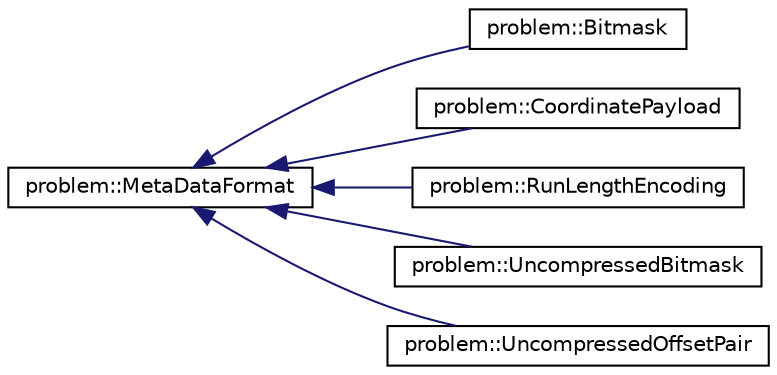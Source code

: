 digraph "Graphical Class Hierarchy"
{
 // LATEX_PDF_SIZE
  edge [fontname="Helvetica",fontsize="10",labelfontname="Helvetica",labelfontsize="10"];
  node [fontname="Helvetica",fontsize="10",shape=record];
  rankdir="LR";
  Node0 [label="problem::MetaDataFormat",height=0.2,width=0.4,color="black", fillcolor="white", style="filled",URL="$classproblem_1_1MetaDataFormat.html",tooltip=" "];
  Node0 -> Node1 [dir="back",color="midnightblue",fontsize="10",style="solid",fontname="Helvetica"];
  Node1 [label="problem::Bitmask",height=0.2,width=0.4,color="black", fillcolor="white", style="filled",URL="$classproblem_1_1Bitmask.html",tooltip=" "];
  Node0 -> Node2 [dir="back",color="midnightblue",fontsize="10",style="solid",fontname="Helvetica"];
  Node2 [label="problem::CoordinatePayload",height=0.2,width=0.4,color="black", fillcolor="white", style="filled",URL="$classproblem_1_1CoordinatePayload.html",tooltip=" "];
  Node0 -> Node3 [dir="back",color="midnightblue",fontsize="10",style="solid",fontname="Helvetica"];
  Node3 [label="problem::RunLengthEncoding",height=0.2,width=0.4,color="black", fillcolor="white", style="filled",URL="$classproblem_1_1RunLengthEncoding.html",tooltip=" "];
  Node0 -> Node4 [dir="back",color="midnightblue",fontsize="10",style="solid",fontname="Helvetica"];
  Node4 [label="problem::UncompressedBitmask",height=0.2,width=0.4,color="black", fillcolor="white", style="filled",URL="$classproblem_1_1UncompressedBitmask.html",tooltip=" "];
  Node0 -> Node5 [dir="back",color="midnightblue",fontsize="10",style="solid",fontname="Helvetica"];
  Node5 [label="problem::UncompressedOffsetPair",height=0.2,width=0.4,color="black", fillcolor="white", style="filled",URL="$classproblem_1_1UncompressedOffsetPair.html",tooltip=" "];
}
